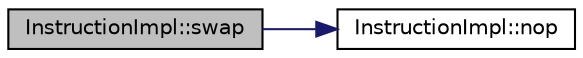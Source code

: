 digraph "InstructionImpl::swap"
{
  edge [fontname="Helvetica",fontsize="10",labelfontname="Helvetica",labelfontsize="10"];
  node [fontname="Helvetica",fontsize="10",shape=record];
  rankdir="LR";
  Node1 [label="InstructionImpl::swap",height=0.2,width=0.4,color="black", fillcolor="grey75", style="filled", fontcolor="black"];
  Node1 -> Node2 [color="midnightblue",fontsize="10",style="solid",fontname="Helvetica"];
  Node2 [label="InstructionImpl::nop",height=0.2,width=0.4,color="black", fillcolor="white", style="filled",URL="$class_instruction_impl.html#a167bb8f230879fe6470318755fa3bcc9"];
}

